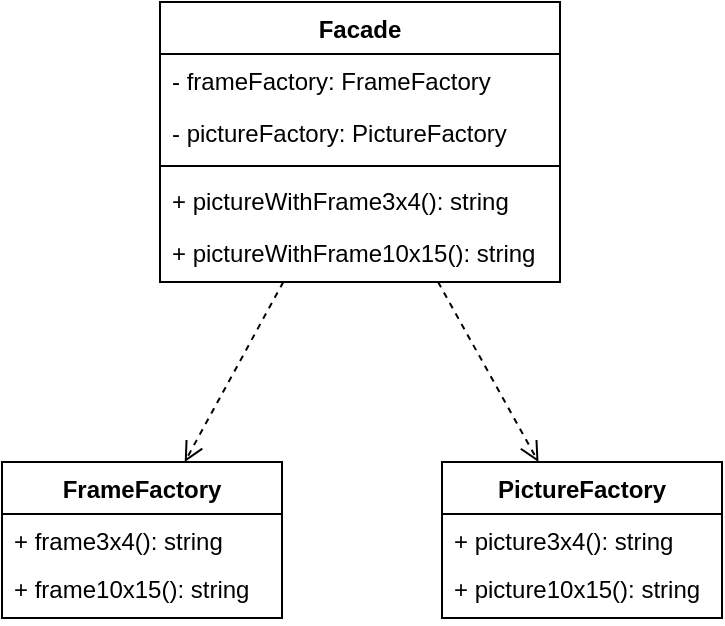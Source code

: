<mxfile version="20.6.0" type="device"><diagram id="6VTJBTufDvpHo4qYK5ex" name="Сторінка-1"><mxGraphModel dx="2055" dy="732" grid="1" gridSize="10" guides="1" tooltips="1" connect="1" arrows="1" fold="1" page="1" pageScale="1" pageWidth="291" pageHeight="413" math="0" shadow="0"><root><mxCell id="0"/><mxCell id="1" parent="0"/><mxCell id="U2SH481rS0d8z1eCHCJ6-1" value="Facade" style="swimlane;fontStyle=1;align=center;verticalAlign=top;childLayout=stackLayout;horizontal=1;startSize=26;horizontalStack=0;resizeParent=1;resizeParentMax=0;resizeLast=0;collapsible=1;marginBottom=0;" parent="1" vertex="1"><mxGeometry x="-691" y="40" width="200" height="140" as="geometry"/></mxCell><mxCell id="U2SH481rS0d8z1eCHCJ6-2" value="- frameFactory: FrameFactory" style="text;strokeColor=none;fillColor=none;align=left;verticalAlign=top;spacingLeft=4;spacingRight=4;overflow=hidden;rotatable=0;points=[[0,0.5],[1,0.5]];portConstraint=eastwest;" parent="U2SH481rS0d8z1eCHCJ6-1" vertex="1"><mxGeometry y="26" width="200" height="26" as="geometry"/></mxCell><mxCell id="lM7Ly_vYgCtHn4TM3V4E-1" value="- pictureFactory: PictureFactory" style="text;strokeColor=none;fillColor=none;align=left;verticalAlign=top;spacingLeft=4;spacingRight=4;overflow=hidden;rotatable=0;points=[[0,0.5],[1,0.5]];portConstraint=eastwest;" vertex="1" parent="U2SH481rS0d8z1eCHCJ6-1"><mxGeometry y="52" width="200" height="26" as="geometry"/></mxCell><mxCell id="U2SH481rS0d8z1eCHCJ6-3" value="" style="line;strokeWidth=1;fillColor=none;align=left;verticalAlign=middle;spacingTop=-1;spacingLeft=3;spacingRight=3;rotatable=0;labelPosition=right;points=[];portConstraint=eastwest;strokeColor=inherit;" parent="U2SH481rS0d8z1eCHCJ6-1" vertex="1"><mxGeometry y="78" width="200" height="8" as="geometry"/></mxCell><mxCell id="U2SH481rS0d8z1eCHCJ6-4" value="+ pictureWithFrame3x4(): string" style="text;strokeColor=none;fillColor=none;align=left;verticalAlign=top;spacingLeft=4;spacingRight=4;overflow=hidden;rotatable=0;points=[[0,0.5],[1,0.5]];portConstraint=eastwest;" parent="U2SH481rS0d8z1eCHCJ6-1" vertex="1"><mxGeometry y="86" width="200" height="26" as="geometry"/></mxCell><mxCell id="jnqopdfyu8Te0D7-_S6q-1" value="+ pictureWithFrame10x15(): string" style="text;strokeColor=none;fillColor=none;align=left;verticalAlign=top;spacingLeft=4;spacingRight=4;overflow=hidden;rotatable=0;points=[[0,0.5],[1,0.5]];portConstraint=eastwest;" parent="U2SH481rS0d8z1eCHCJ6-1" vertex="1"><mxGeometry y="112" width="200" height="28" as="geometry"/></mxCell><mxCell id="lM7Ly_vYgCtHn4TM3V4E-2" value="FrameFactory" style="swimlane;fontStyle=1;align=center;verticalAlign=top;childLayout=stackLayout;horizontal=1;startSize=26;horizontalStack=0;resizeParent=1;resizeParentMax=0;resizeLast=0;collapsible=1;marginBottom=0;" vertex="1" parent="1"><mxGeometry x="-770" y="270" width="140" height="78" as="geometry"/></mxCell><mxCell id="lM7Ly_vYgCtHn4TM3V4E-6" value="+ frame3x4(): string" style="text;strokeColor=none;fillColor=none;align=left;verticalAlign=top;spacingLeft=4;spacingRight=4;overflow=hidden;rotatable=0;points=[[0,0.5],[1,0.5]];portConstraint=eastwest;" vertex="1" parent="lM7Ly_vYgCtHn4TM3V4E-2"><mxGeometry y="26" width="140" height="24" as="geometry"/></mxCell><mxCell id="lM7Ly_vYgCtHn4TM3V4E-7" value="+ frame10x15(): string" style="text;strokeColor=none;fillColor=none;align=left;verticalAlign=top;spacingLeft=4;spacingRight=4;overflow=hidden;rotatable=0;points=[[0,0.5],[1,0.5]];portConstraint=eastwest;" vertex="1" parent="lM7Ly_vYgCtHn4TM3V4E-2"><mxGeometry y="50" width="140" height="28" as="geometry"/></mxCell><mxCell id="lM7Ly_vYgCtHn4TM3V4E-9" value="PictureFactory" style="swimlane;fontStyle=1;align=center;verticalAlign=top;childLayout=stackLayout;horizontal=1;startSize=26;horizontalStack=0;resizeParent=1;resizeParentMax=0;resizeLast=0;collapsible=1;marginBottom=0;" vertex="1" parent="1"><mxGeometry x="-550" y="270" width="140" height="78" as="geometry"/></mxCell><mxCell id="lM7Ly_vYgCtHn4TM3V4E-10" value="+ picture3x4(): string" style="text;strokeColor=none;fillColor=none;align=left;verticalAlign=top;spacingLeft=4;spacingRight=4;overflow=hidden;rotatable=0;points=[[0,0.5],[1,0.5]];portConstraint=eastwest;" vertex="1" parent="lM7Ly_vYgCtHn4TM3V4E-9"><mxGeometry y="26" width="140" height="24" as="geometry"/></mxCell><mxCell id="lM7Ly_vYgCtHn4TM3V4E-11" value="+ picture10x15(): string" style="text;strokeColor=none;fillColor=none;align=left;verticalAlign=top;spacingLeft=4;spacingRight=4;overflow=hidden;rotatable=0;points=[[0,0.5],[1,0.5]];portConstraint=eastwest;" vertex="1" parent="lM7Ly_vYgCtHn4TM3V4E-9"><mxGeometry y="50" width="140" height="28" as="geometry"/></mxCell><mxCell id="lM7Ly_vYgCtHn4TM3V4E-13" value="" style="html=1;verticalAlign=bottom;endArrow=open;dashed=1;endSize=8;rounded=0;" edge="1" parent="1" source="U2SH481rS0d8z1eCHCJ6-1" target="lM7Ly_vYgCtHn4TM3V4E-2"><mxGeometry x="0.05" y="42" relative="1" as="geometry"><mxPoint x="-450" y="190" as="sourcePoint"/><mxPoint x="-530" y="190" as="targetPoint"/><Array as="points"/><mxPoint as="offset"/></mxGeometry></mxCell><mxCell id="lM7Ly_vYgCtHn4TM3V4E-15" value="" style="html=1;verticalAlign=bottom;endArrow=open;dashed=1;endSize=8;rounded=0;" edge="1" parent="1" source="U2SH481rS0d8z1eCHCJ6-1" target="lM7Ly_vYgCtHn4TM3V4E-9"><mxGeometry x="0.05" y="42" relative="1" as="geometry"><mxPoint x="-658.519" y="200" as="sourcePoint"/><mxPoint x="-679.683" y="280" as="targetPoint"/><Array as="points"/><mxPoint as="offset"/></mxGeometry></mxCell></root></mxGraphModel></diagram></mxfile>
